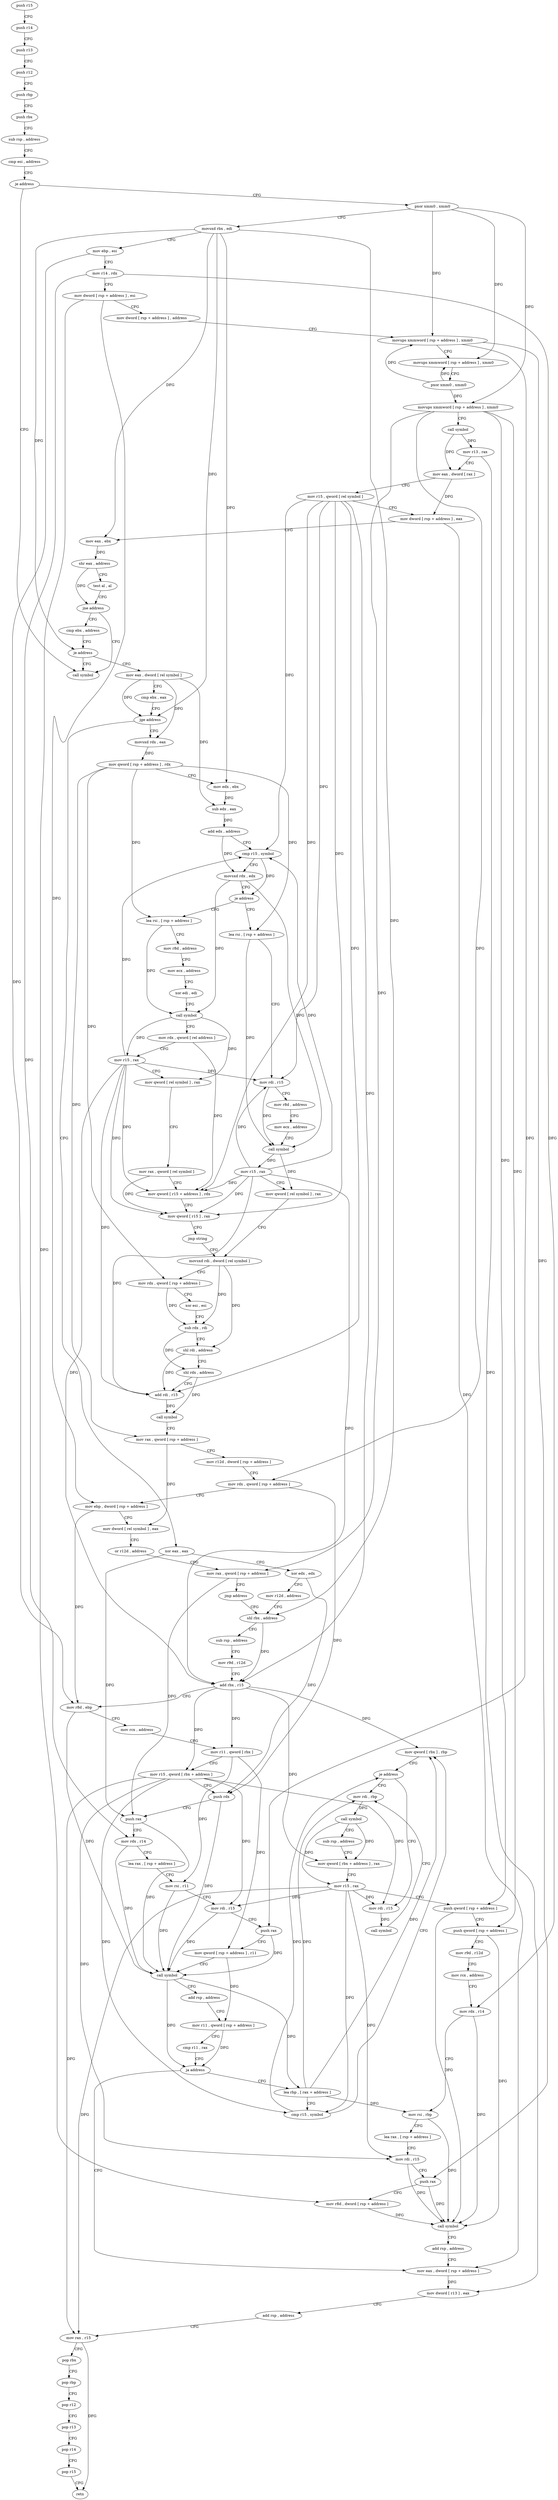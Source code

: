 digraph "func" {
"4216704" [label = "push r15" ]
"4216706" [label = "push r14" ]
"4216708" [label = "push r13" ]
"4216710" [label = "push r12" ]
"4216712" [label = "push rbp" ]
"4216713" [label = "push rbx" ]
"4216714" [label = "sub rsp , address" ]
"4216718" [label = "cmp esi , address" ]
"4216721" [label = "je address" ]
"4217227" [label = "call symbol" ]
"4216727" [label = "pxor xmm0 , xmm0" ]
"4216731" [label = "movsxd rbx , edi" ]
"4216734" [label = "mov ebp , esi" ]
"4216736" [label = "mov r14 , rdx" ]
"4216739" [label = "mov dword [ rsp + address ] , esi" ]
"4216743" [label = "mov dword [ rsp + address ] , address" ]
"4216751" [label = "movups xmmword [ rsp + address ] , xmm0" ]
"4216756" [label = "movups xmmword [ rsp + address ] , xmm0" ]
"4216761" [label = "pxor xmm0 , xmm0" ]
"4216765" [label = "movups xmmword [ rsp + address ] , xmm0" ]
"4216770" [label = "call symbol" ]
"4216775" [label = "mov r13 , rax" ]
"4216778" [label = "mov eax , dword [ rax ]" ]
"4216780" [label = "mov r15 , qword [ rel symbol ]" ]
"4216787" [label = "mov dword [ rsp + address ] , eax" ]
"4216791" [label = "mov eax , ebx" ]
"4216793" [label = "shr eax , address" ]
"4216796" [label = "test al , al" ]
"4216798" [label = "jne address" ]
"4216804" [label = "cmp ebx , address" ]
"4216810" [label = "je address" ]
"4216816" [label = "mov eax , dword [ rel symbol ]" ]
"4216822" [label = "cmp ebx , eax" ]
"4216824" [label = "jge address" ]
"4217032" [label = "movsxd rdx , eax" ]
"4216830" [label = "xor eax , eax" ]
"4217035" [label = "mov qword [ rsp + address ] , rdx" ]
"4217040" [label = "mov edx , ebx" ]
"4217042" [label = "sub edx , eax" ]
"4217044" [label = "add edx , address" ]
"4217047" [label = "cmp r15 , symbol" ]
"4217054" [label = "movsxd rdx , edx" ]
"4217057" [label = "je address" ]
"4217168" [label = "lea rsi , [ rsp + address ]" ]
"4217059" [label = "lea rsi , [ rsp + address ]" ]
"4216832" [label = "xor edx , edx" ]
"4216834" [label = "mov r12d , address" ]
"4216840" [label = "shl rbx , address" ]
"4217173" [label = "mov r8d , address" ]
"4217179" [label = "mov ecx , address" ]
"4217184" [label = "xor edi , edi" ]
"4217186" [label = "call symbol" ]
"4217191" [label = "mov rdx , qword [ rel address ]" ]
"4217198" [label = "mov r15 , rax" ]
"4217201" [label = "mov qword [ rel symbol ] , rax" ]
"4217208" [label = "mov rax , qword [ rel symbol ]" ]
"4217215" [label = "mov qword [ r15 + address ] , rdx" ]
"4217219" [label = "mov qword [ r15 ] , rax" ]
"4217222" [label = "jmp string" ]
"4217093" [label = "movsxd rdi , dword [ rel symbol ]" ]
"4217064" [label = "mov rdi , r15" ]
"4217067" [label = "mov r8d , address" ]
"4217073" [label = "mov ecx , address" ]
"4217078" [label = "call symbol" ]
"4217083" [label = "mov r15 , rax" ]
"4217086" [label = "mov qword [ rel symbol ] , rax" ]
"4217002" [label = "mov eax , dword [ rsp + address ]" ]
"4217006" [label = "mov dword [ r13 ] , eax" ]
"4217010" [label = "add rsp , address" ]
"4217014" [label = "mov rax , r15" ]
"4217017" [label = "pop rbx" ]
"4217018" [label = "pop rbp" ]
"4217019" [label = "pop r12" ]
"4217021" [label = "pop r13" ]
"4217023" [label = "pop r14" ]
"4217025" [label = "pop r15" ]
"4217027" [label = "retn" ]
"4216912" [label = "lea rbp , [ rax + address ]" ]
"4216916" [label = "cmp r15 , symbol" ]
"4216923" [label = "mov qword [ rbx ] , rbp" ]
"4216926" [label = "je address" ]
"4216936" [label = "mov rdi , rbp" ]
"4216928" [label = "mov rdi , r15" ]
"4217100" [label = "mov rdx , qword [ rsp + address ]" ]
"4217105" [label = "xor esi , esi" ]
"4217107" [label = "sub rdx , rdi" ]
"4217110" [label = "shl rdi , address" ]
"4217114" [label = "shl rdx , address" ]
"4217118" [label = "add rdi , r15" ]
"4217121" [label = "call symbol" ]
"4217126" [label = "mov rax , qword [ rsp + address ]" ]
"4217131" [label = "mov r12d , dword [ rsp + address ]" ]
"4217136" [label = "mov rdx , qword [ rsp + address ]" ]
"4217141" [label = "mov ebp , dword [ rsp + address ]" ]
"4217145" [label = "mov dword [ rel symbol ] , eax" ]
"4217151" [label = "or r12d , address" ]
"4217155" [label = "mov rax , qword [ rsp + address ]" ]
"4217160" [label = "jmp address" ]
"4216844" [label = "sub rsp , address" ]
"4216848" [label = "mov r9d , r12d" ]
"4216851" [label = "add rbx , r15" ]
"4216854" [label = "mov r8d , ebp" ]
"4216857" [label = "mov rcx , address" ]
"4216864" [label = "mov r11 , qword [ rbx ]" ]
"4216867" [label = "mov r15 , qword [ rbx + address ]" ]
"4216871" [label = "push rdx" ]
"4216872" [label = "push rax" ]
"4216873" [label = "mov rdx , r14" ]
"4216876" [label = "lea rax , [ rsp + address ]" ]
"4216881" [label = "mov rsi , r11" ]
"4216884" [label = "mov rdi , r15" ]
"4216887" [label = "push rax" ]
"4216888" [label = "mov qword [ rsp + address ] , r11" ]
"4216893" [label = "call symbol" ]
"4216898" [label = "add rsp , address" ]
"4216902" [label = "mov r11 , qword [ rsp + address ]" ]
"4216907" [label = "cmp r11 , rax" ]
"4216910" [label = "ja address" ]
"4216939" [label = "call symbol" ]
"4216944" [label = "sub rsp , address" ]
"4216948" [label = "mov qword [ rbx + address ] , rax" ]
"4216952" [label = "mov r15 , rax" ]
"4216955" [label = "push qword [ rsp + address ]" ]
"4216959" [label = "push qword [ rsp + address ]" ]
"4216963" [label = "mov r9d , r12d" ]
"4216966" [label = "mov rcx , address" ]
"4216973" [label = "mov rdx , r14" ]
"4216976" [label = "mov rsi , rbp" ]
"4216979" [label = "lea rax , [ rsp + address ]" ]
"4216984" [label = "mov rdi , r15" ]
"4216987" [label = "push rax" ]
"4216988" [label = "mov r8d , dword [ rsp + address ]" ]
"4216993" [label = "call symbol" ]
"4216998" [label = "add rsp , address" ]
"4216931" [label = "call symbol" ]
"4216704" -> "4216706" [ label = "CFG" ]
"4216706" -> "4216708" [ label = "CFG" ]
"4216708" -> "4216710" [ label = "CFG" ]
"4216710" -> "4216712" [ label = "CFG" ]
"4216712" -> "4216713" [ label = "CFG" ]
"4216713" -> "4216714" [ label = "CFG" ]
"4216714" -> "4216718" [ label = "CFG" ]
"4216718" -> "4216721" [ label = "CFG" ]
"4216721" -> "4217227" [ label = "CFG" ]
"4216721" -> "4216727" [ label = "CFG" ]
"4216727" -> "4216731" [ label = "CFG" ]
"4216727" -> "4216751" [ label = "DFG" ]
"4216727" -> "4216756" [ label = "DFG" ]
"4216727" -> "4216765" [ label = "DFG" ]
"4216731" -> "4216734" [ label = "CFG" ]
"4216731" -> "4216791" [ label = "DFG" ]
"4216731" -> "4216810" [ label = "DFG" ]
"4216731" -> "4216824" [ label = "DFG" ]
"4216731" -> "4217040" [ label = "DFG" ]
"4216731" -> "4216840" [ label = "DFG" ]
"4216734" -> "4216736" [ label = "CFG" ]
"4216734" -> "4216854" [ label = "DFG" ]
"4216736" -> "4216739" [ label = "CFG" ]
"4216736" -> "4216873" [ label = "DFG" ]
"4216736" -> "4216973" [ label = "DFG" ]
"4216739" -> "4216743" [ label = "CFG" ]
"4216739" -> "4217141" [ label = "DFG" ]
"4216739" -> "4216988" [ label = "DFG" ]
"4216743" -> "4216751" [ label = "CFG" ]
"4216751" -> "4216756" [ label = "CFG" ]
"4216751" -> "4216887" [ label = "DFG" ]
"4216751" -> "4216987" [ label = "DFG" ]
"4216756" -> "4216761" [ label = "CFG" ]
"4216761" -> "4216765" [ label = "DFG" ]
"4216761" -> "4216751" [ label = "DFG" ]
"4216761" -> "4216756" [ label = "DFG" ]
"4216765" -> "4216770" [ label = "CFG" ]
"4216765" -> "4217136" [ label = "DFG" ]
"4216765" -> "4217155" [ label = "DFG" ]
"4216765" -> "4216955" [ label = "DFG" ]
"4216765" -> "4216959" [ label = "DFG" ]
"4216770" -> "4216775" [ label = "DFG" ]
"4216770" -> "4216778" [ label = "DFG" ]
"4216775" -> "4216778" [ label = "CFG" ]
"4216775" -> "4217006" [ label = "DFG" ]
"4216778" -> "4216780" [ label = "CFG" ]
"4216778" -> "4216787" [ label = "DFG" ]
"4216780" -> "4216787" [ label = "CFG" ]
"4216780" -> "4217047" [ label = "DFG" ]
"4216780" -> "4217215" [ label = "DFG" ]
"4216780" -> "4217219" [ label = "DFG" ]
"4216780" -> "4217064" [ label = "DFG" ]
"4216780" -> "4216851" [ label = "DFG" ]
"4216780" -> "4217118" [ label = "DFG" ]
"4216787" -> "4216791" [ label = "CFG" ]
"4216787" -> "4217002" [ label = "DFG" ]
"4216791" -> "4216793" [ label = "DFG" ]
"4216793" -> "4216796" [ label = "CFG" ]
"4216793" -> "4216798" [ label = "DFG" ]
"4216796" -> "4216798" [ label = "CFG" ]
"4216798" -> "4217227" [ label = "CFG" ]
"4216798" -> "4216804" [ label = "CFG" ]
"4216804" -> "4216810" [ label = "CFG" ]
"4216810" -> "4217227" [ label = "CFG" ]
"4216810" -> "4216816" [ label = "CFG" ]
"4216816" -> "4216822" [ label = "CFG" ]
"4216816" -> "4216824" [ label = "DFG" ]
"4216816" -> "4217032" [ label = "DFG" ]
"4216816" -> "4217042" [ label = "DFG" ]
"4216822" -> "4216824" [ label = "CFG" ]
"4216824" -> "4217032" [ label = "CFG" ]
"4216824" -> "4216830" [ label = "CFG" ]
"4217032" -> "4217035" [ label = "DFG" ]
"4216830" -> "4216832" [ label = "CFG" ]
"4216830" -> "4216872" [ label = "DFG" ]
"4217035" -> "4217040" [ label = "CFG" ]
"4217035" -> "4217100" [ label = "DFG" ]
"4217035" -> "4217126" [ label = "DFG" ]
"4217035" -> "4217168" [ label = "DFG" ]
"4217035" -> "4217059" [ label = "DFG" ]
"4217040" -> "4217042" [ label = "DFG" ]
"4217042" -> "4217044" [ label = "DFG" ]
"4217044" -> "4217047" [ label = "CFG" ]
"4217044" -> "4217054" [ label = "DFG" ]
"4217047" -> "4217054" [ label = "CFG" ]
"4217047" -> "4217057" [ label = "DFG" ]
"4217054" -> "4217057" [ label = "CFG" ]
"4217054" -> "4217186" [ label = "DFG" ]
"4217054" -> "4217078" [ label = "DFG" ]
"4217057" -> "4217168" [ label = "CFG" ]
"4217057" -> "4217059" [ label = "CFG" ]
"4217168" -> "4217173" [ label = "CFG" ]
"4217168" -> "4217186" [ label = "DFG" ]
"4217059" -> "4217064" [ label = "CFG" ]
"4217059" -> "4217078" [ label = "DFG" ]
"4216832" -> "4216834" [ label = "CFG" ]
"4216832" -> "4216871" [ label = "DFG" ]
"4216834" -> "4216840" [ label = "CFG" ]
"4216840" -> "4216844" [ label = "CFG" ]
"4216840" -> "4216851" [ label = "DFG" ]
"4217173" -> "4217179" [ label = "CFG" ]
"4217179" -> "4217184" [ label = "CFG" ]
"4217184" -> "4217186" [ label = "CFG" ]
"4217186" -> "4217191" [ label = "CFG" ]
"4217186" -> "4217198" [ label = "DFG" ]
"4217186" -> "4217201" [ label = "DFG" ]
"4217191" -> "4217198" [ label = "CFG" ]
"4217191" -> "4217215" [ label = "DFG" ]
"4217198" -> "4217201" [ label = "CFG" ]
"4217198" -> "4217047" [ label = "DFG" ]
"4217198" -> "4217215" [ label = "DFG" ]
"4217198" -> "4217219" [ label = "DFG" ]
"4217198" -> "4217064" [ label = "DFG" ]
"4217198" -> "4216851" [ label = "DFG" ]
"4217198" -> "4217118" [ label = "DFG" ]
"4217201" -> "4217208" [ label = "CFG" ]
"4217208" -> "4217215" [ label = "CFG" ]
"4217208" -> "4217219" [ label = "DFG" ]
"4217215" -> "4217219" [ label = "CFG" ]
"4217219" -> "4217222" [ label = "CFG" ]
"4217222" -> "4217093" [ label = "CFG" ]
"4217093" -> "4217100" [ label = "CFG" ]
"4217093" -> "4217107" [ label = "DFG" ]
"4217093" -> "4217110" [ label = "DFG" ]
"4217064" -> "4217067" [ label = "CFG" ]
"4217064" -> "4217078" [ label = "DFG" ]
"4217067" -> "4217073" [ label = "CFG" ]
"4217073" -> "4217078" [ label = "CFG" ]
"4217078" -> "4217083" [ label = "DFG" ]
"4217078" -> "4217086" [ label = "DFG" ]
"4217083" -> "4217086" [ label = "CFG" ]
"4217083" -> "4217047" [ label = "DFG" ]
"4217083" -> "4217064" [ label = "DFG" ]
"4217083" -> "4217215" [ label = "DFG" ]
"4217083" -> "4217219" [ label = "DFG" ]
"4217083" -> "4216851" [ label = "DFG" ]
"4217083" -> "4217118" [ label = "DFG" ]
"4217086" -> "4217093" [ label = "CFG" ]
"4217002" -> "4217006" [ label = "DFG" ]
"4217006" -> "4217010" [ label = "CFG" ]
"4217010" -> "4217014" [ label = "CFG" ]
"4217014" -> "4217017" [ label = "CFG" ]
"4217014" -> "4217027" [ label = "DFG" ]
"4217017" -> "4217018" [ label = "CFG" ]
"4217018" -> "4217019" [ label = "CFG" ]
"4217019" -> "4217021" [ label = "CFG" ]
"4217021" -> "4217023" [ label = "CFG" ]
"4217023" -> "4217025" [ label = "CFG" ]
"4217025" -> "4217027" [ label = "CFG" ]
"4216912" -> "4216916" [ label = "CFG" ]
"4216912" -> "4216923" [ label = "DFG" ]
"4216912" -> "4216936" [ label = "DFG" ]
"4216912" -> "4216976" [ label = "DFG" ]
"4216916" -> "4216923" [ label = "CFG" ]
"4216916" -> "4216926" [ label = "DFG" ]
"4216923" -> "4216926" [ label = "CFG" ]
"4216926" -> "4216936" [ label = "CFG" ]
"4216926" -> "4216928" [ label = "CFG" ]
"4216936" -> "4216939" [ label = "DFG" ]
"4216928" -> "4216931" [ label = "DFG" ]
"4217100" -> "4217105" [ label = "CFG" ]
"4217100" -> "4217107" [ label = "DFG" ]
"4217105" -> "4217107" [ label = "CFG" ]
"4217107" -> "4217110" [ label = "CFG" ]
"4217107" -> "4217114" [ label = "DFG" ]
"4217110" -> "4217114" [ label = "CFG" ]
"4217110" -> "4217118" [ label = "DFG" ]
"4217114" -> "4217118" [ label = "CFG" ]
"4217114" -> "4217121" [ label = "DFG" ]
"4217118" -> "4217121" [ label = "DFG" ]
"4217121" -> "4217126" [ label = "CFG" ]
"4217126" -> "4217131" [ label = "CFG" ]
"4217126" -> "4217145" [ label = "DFG" ]
"4217131" -> "4217136" [ label = "CFG" ]
"4217136" -> "4217141" [ label = "CFG" ]
"4217136" -> "4216871" [ label = "DFG" ]
"4217141" -> "4217145" [ label = "CFG" ]
"4217141" -> "4216854" [ label = "DFG" ]
"4217145" -> "4217151" [ label = "CFG" ]
"4217151" -> "4217155" [ label = "CFG" ]
"4217155" -> "4217160" [ label = "CFG" ]
"4217155" -> "4216872" [ label = "DFG" ]
"4217160" -> "4216840" [ label = "CFG" ]
"4216844" -> "4216848" [ label = "CFG" ]
"4216848" -> "4216851" [ label = "CFG" ]
"4216851" -> "4216854" [ label = "CFG" ]
"4216851" -> "4216864" [ label = "DFG" ]
"4216851" -> "4216867" [ label = "DFG" ]
"4216851" -> "4216923" [ label = "DFG" ]
"4216851" -> "4216948" [ label = "DFG" ]
"4216854" -> "4216857" [ label = "CFG" ]
"4216854" -> "4216893" [ label = "DFG" ]
"4216857" -> "4216864" [ label = "CFG" ]
"4216864" -> "4216867" [ label = "CFG" ]
"4216864" -> "4216881" [ label = "DFG" ]
"4216864" -> "4216888" [ label = "DFG" ]
"4216867" -> "4216871" [ label = "CFG" ]
"4216867" -> "4216884" [ label = "DFG" ]
"4216867" -> "4217014" [ label = "DFG" ]
"4216867" -> "4216916" [ label = "DFG" ]
"4216867" -> "4216984" [ label = "DFG" ]
"4216867" -> "4216928" [ label = "DFG" ]
"4216871" -> "4216872" [ label = "CFG" ]
"4216871" -> "4216893" [ label = "DFG" ]
"4216872" -> "4216873" [ label = "CFG" ]
"4216872" -> "4216893" [ label = "DFG" ]
"4216873" -> "4216876" [ label = "CFG" ]
"4216873" -> "4216893" [ label = "DFG" ]
"4216876" -> "4216881" [ label = "CFG" ]
"4216881" -> "4216884" [ label = "CFG" ]
"4216881" -> "4216893" [ label = "DFG" ]
"4216884" -> "4216887" [ label = "CFG" ]
"4216884" -> "4216893" [ label = "DFG" ]
"4216887" -> "4216888" [ label = "CFG" ]
"4216887" -> "4216893" [ label = "DFG" ]
"4216888" -> "4216893" [ label = "CFG" ]
"4216888" -> "4216902" [ label = "DFG" ]
"4216893" -> "4216898" [ label = "CFG" ]
"4216893" -> "4216910" [ label = "DFG" ]
"4216893" -> "4216912" [ label = "DFG" ]
"4216898" -> "4216902" [ label = "CFG" ]
"4216902" -> "4216907" [ label = "CFG" ]
"4216902" -> "4216910" [ label = "DFG" ]
"4216907" -> "4216910" [ label = "CFG" ]
"4216910" -> "4217002" [ label = "CFG" ]
"4216910" -> "4216912" [ label = "CFG" ]
"4216939" -> "4216944" [ label = "CFG" ]
"4216939" -> "4216948" [ label = "DFG" ]
"4216939" -> "4216952" [ label = "DFG" ]
"4216944" -> "4216948" [ label = "CFG" ]
"4216948" -> "4216952" [ label = "CFG" ]
"4216952" -> "4216955" [ label = "CFG" ]
"4216952" -> "4216884" [ label = "DFG" ]
"4216952" -> "4217014" [ label = "DFG" ]
"4216952" -> "4216916" [ label = "DFG" ]
"4216952" -> "4216984" [ label = "DFG" ]
"4216952" -> "4216928" [ label = "DFG" ]
"4216955" -> "4216959" [ label = "CFG" ]
"4216955" -> "4216993" [ label = "DFG" ]
"4216959" -> "4216963" [ label = "CFG" ]
"4216959" -> "4216993" [ label = "DFG" ]
"4216963" -> "4216966" [ label = "CFG" ]
"4216966" -> "4216973" [ label = "CFG" ]
"4216973" -> "4216976" [ label = "CFG" ]
"4216973" -> "4216993" [ label = "DFG" ]
"4216976" -> "4216979" [ label = "CFG" ]
"4216976" -> "4216993" [ label = "DFG" ]
"4216979" -> "4216984" [ label = "CFG" ]
"4216984" -> "4216987" [ label = "CFG" ]
"4216984" -> "4216993" [ label = "DFG" ]
"4216987" -> "4216988" [ label = "CFG" ]
"4216987" -> "4216993" [ label = "DFG" ]
"4216988" -> "4216993" [ label = "DFG" ]
"4216993" -> "4216998" [ label = "CFG" ]
"4216998" -> "4217002" [ label = "CFG" ]
"4216931" -> "4216936" [ label = "CFG" ]
}
